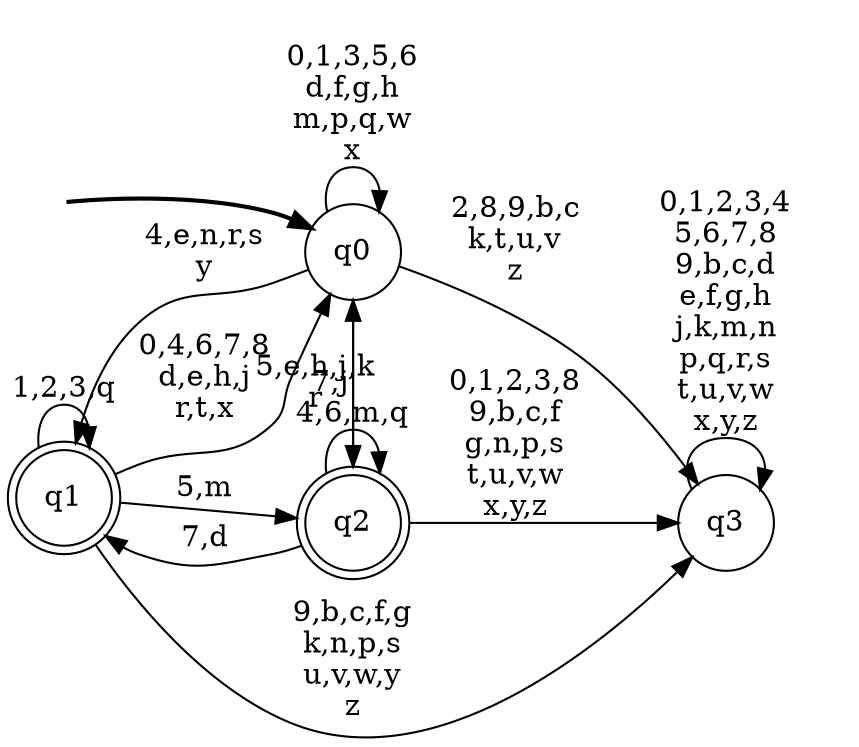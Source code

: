 digraph BlueStar {
__start0 [style = invis, shape = none, label = "", width = 0, height = 0];

rankdir=LR;
size="8,5";

s0 [style="filled", color="black", fillcolor="white" shape="circle", label="q0"];
s1 [style="rounded,filled", color="black", fillcolor="white" shape="doublecircle", label="q1"];
s2 [style="rounded,filled", color="black", fillcolor="white" shape="doublecircle", label="q2"];
s3 [style="filled", color="black", fillcolor="white" shape="circle", label="q3"];
subgraph cluster_main { 
	graph [pad=".75", ranksep="0.15", nodesep="0.15"];
	 style=invis; 
	__start0 -> s0 [penwidth=2];
}
s0 -> s0 [label="0,1,3,5,6\nd,f,g,h\nm,p,q,w\nx"];
s0 -> s1 [label="4,e,n,r,s\ny"];
s0 -> s2 [label="7,j"];
s0 -> s3 [label="2,8,9,b,c\nk,t,u,v\nz"];
s1 -> s0 [label="0,4,6,7,8\nd,e,h,j\nr,t,x"];
s1 -> s1 [label="1,2,3,q"];
s1 -> s2 [label="5,m"];
s1 -> s3 [label="9,b,c,f,g\nk,n,p,s\nu,v,w,y\nz"];
s2 -> s0 [label="5,e,h,j,k\nr"];
s2 -> s1 [label="7,d"];
s2 -> s2 [label="4,6,m,q"];
s2 -> s3 [label="0,1,2,3,8\n9,b,c,f\ng,n,p,s\nt,u,v,w\nx,y,z"];
s3 -> s3 [label="0,1,2,3,4\n5,6,7,8\n9,b,c,d\ne,f,g,h\nj,k,m,n\np,q,r,s\nt,u,v,w\nx,y,z"];

}